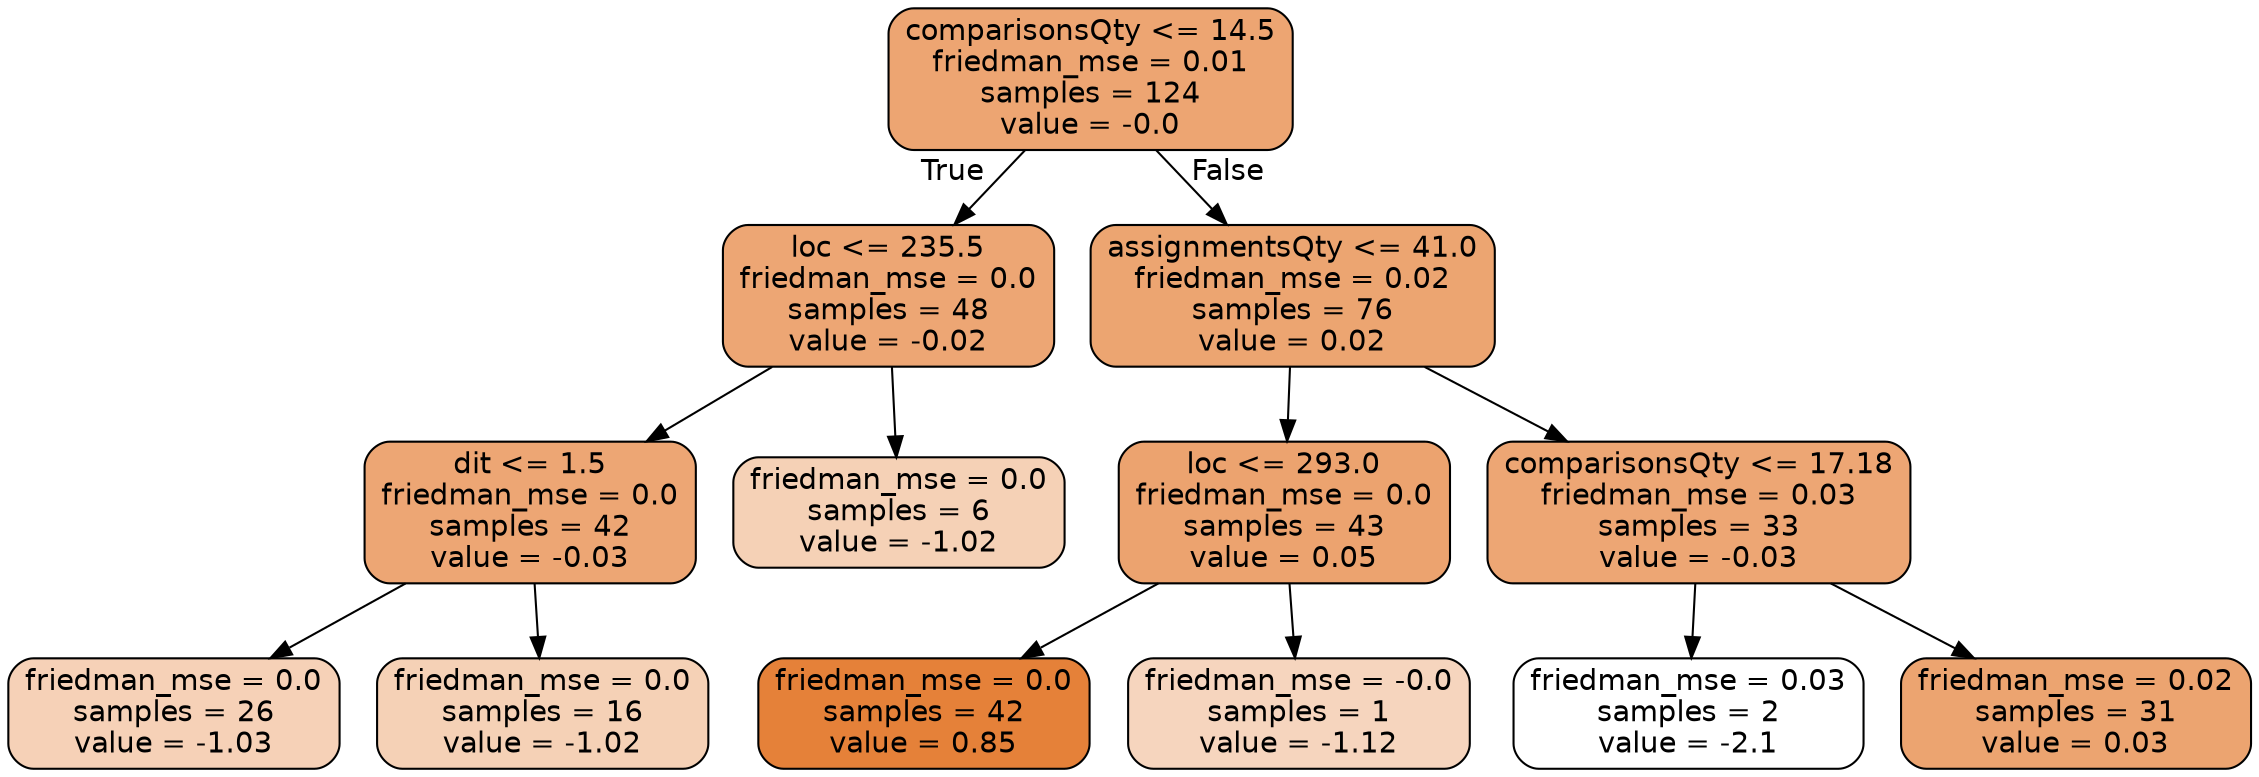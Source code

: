 digraph Tree {
node [shape=box, style="filled, rounded", color="black", fontname="helvetica"] ;
edge [fontname="helvetica"] ;
0 [label="comparisonsQty <= 14.5\nfriedman_mse = 0.01\nsamples = 124\nvalue = -0.0", fillcolor="#eda572"] ;
1 [label="loc <= 235.5\nfriedman_mse = 0.0\nsamples = 48\nvalue = -0.02", fillcolor="#eda674"] ;
0 -> 1 [labeldistance=2.5, labelangle=45, headlabel="True"] ;
9 [label="dit <= 1.5\nfriedman_mse = 0.0\nsamples = 42\nvalue = -0.03", fillcolor="#eda674"] ;
1 -> 9 ;
11 [label="friedman_mse = 0.0\nsamples = 26\nvalue = -1.03", fillcolor="#f6d1b7"] ;
9 -> 11 ;
12 [label="friedman_mse = 0.0\nsamples = 16\nvalue = -1.02", fillcolor="#f5d1b6"] ;
9 -> 12 ;
10 [label="friedman_mse = 0.0\nsamples = 6\nvalue = -1.02", fillcolor="#f5d1b6"] ;
1 -> 10 ;
2 [label="assignmentsQty <= 41.0\nfriedman_mse = 0.02\nsamples = 76\nvalue = 0.02", fillcolor="#eca571"] ;
0 -> 2 [labeldistance=2.5, labelangle=-45, headlabel="False"] ;
3 [label="loc <= 293.0\nfriedman_mse = 0.0\nsamples = 43\nvalue = 0.05", fillcolor="#eca36f"] ;
2 -> 3 ;
7 [label="friedman_mse = 0.0\nsamples = 42\nvalue = 0.85", fillcolor="#e58139"] ;
3 -> 7 ;
8 [label="friedman_mse = -0.0\nsamples = 1\nvalue = -1.12", fillcolor="#f6d5be"] ;
3 -> 8 ;
4 [label="comparisonsQty <= 17.18\nfriedman_mse = 0.03\nsamples = 33\nvalue = -0.03", fillcolor="#eda674"] ;
2 -> 4 ;
5 [label="friedman_mse = 0.03\nsamples = 2\nvalue = -2.1", fillcolor="#ffffff"] ;
4 -> 5 ;
6 [label="friedman_mse = 0.02\nsamples = 31\nvalue = 0.03", fillcolor="#eca470"] ;
4 -> 6 ;
}